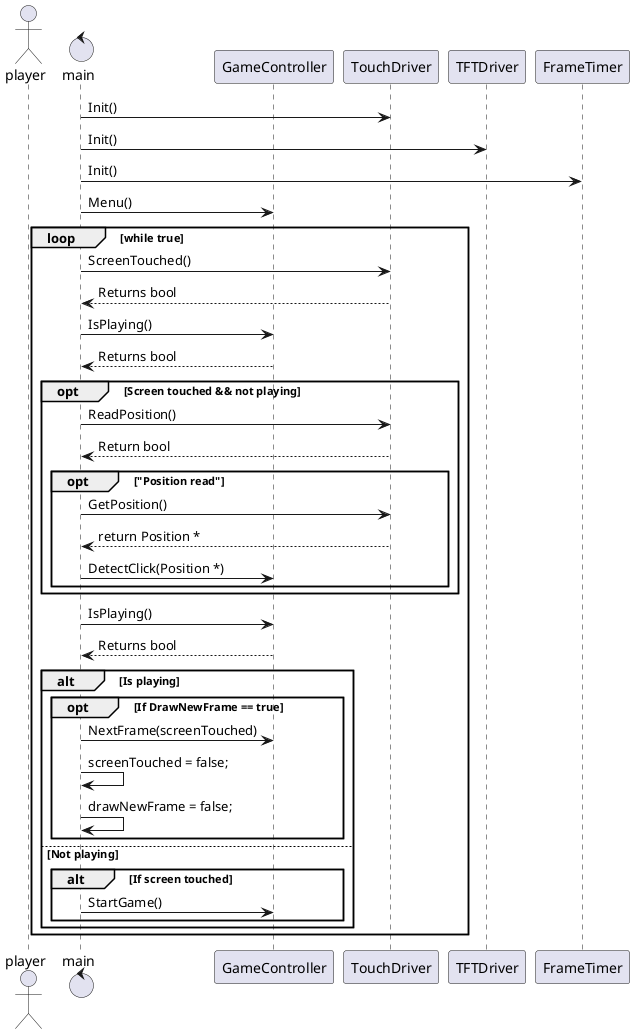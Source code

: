 @startuml
actor player
control main
participant GameController
participant TouchDriver
participant TFTDriver
participant FrameTimer
main -> TouchDriver : Init()
main -> TFTDriver : Init()
main -> FrameTimer : Init()
main -> GameController : Menu()
loop while true
    main -> TouchDriver : ScreenTouched()
    TouchDriver --> main : Returns bool
    main -> GameController : IsPlaying()
    GameController --> main : Returns bool
    opt Screen touched && not playing
        main -> TouchDriver : ReadPosition()
        TouchDriver --> main : Return bool
        opt "Position read"
            main -> TouchDriver : GetPosition()
            TouchDriver --> main : return Position *
            main -> GameController : DetectClick(Position *)
        end
    end
    main -> GameController : IsPlaying()
    GameController --> main : Returns bool
    alt Is playing
        opt If DrawNewFrame == true
            main -> GameController : NextFrame(screenTouched)
            main -> main : screenTouched = false;
            main -> main : drawNewFrame = false;
        end
    else Not playing
        alt If screen touched
            main -> GameController : StartGame()
        end
    end
end
@enduml